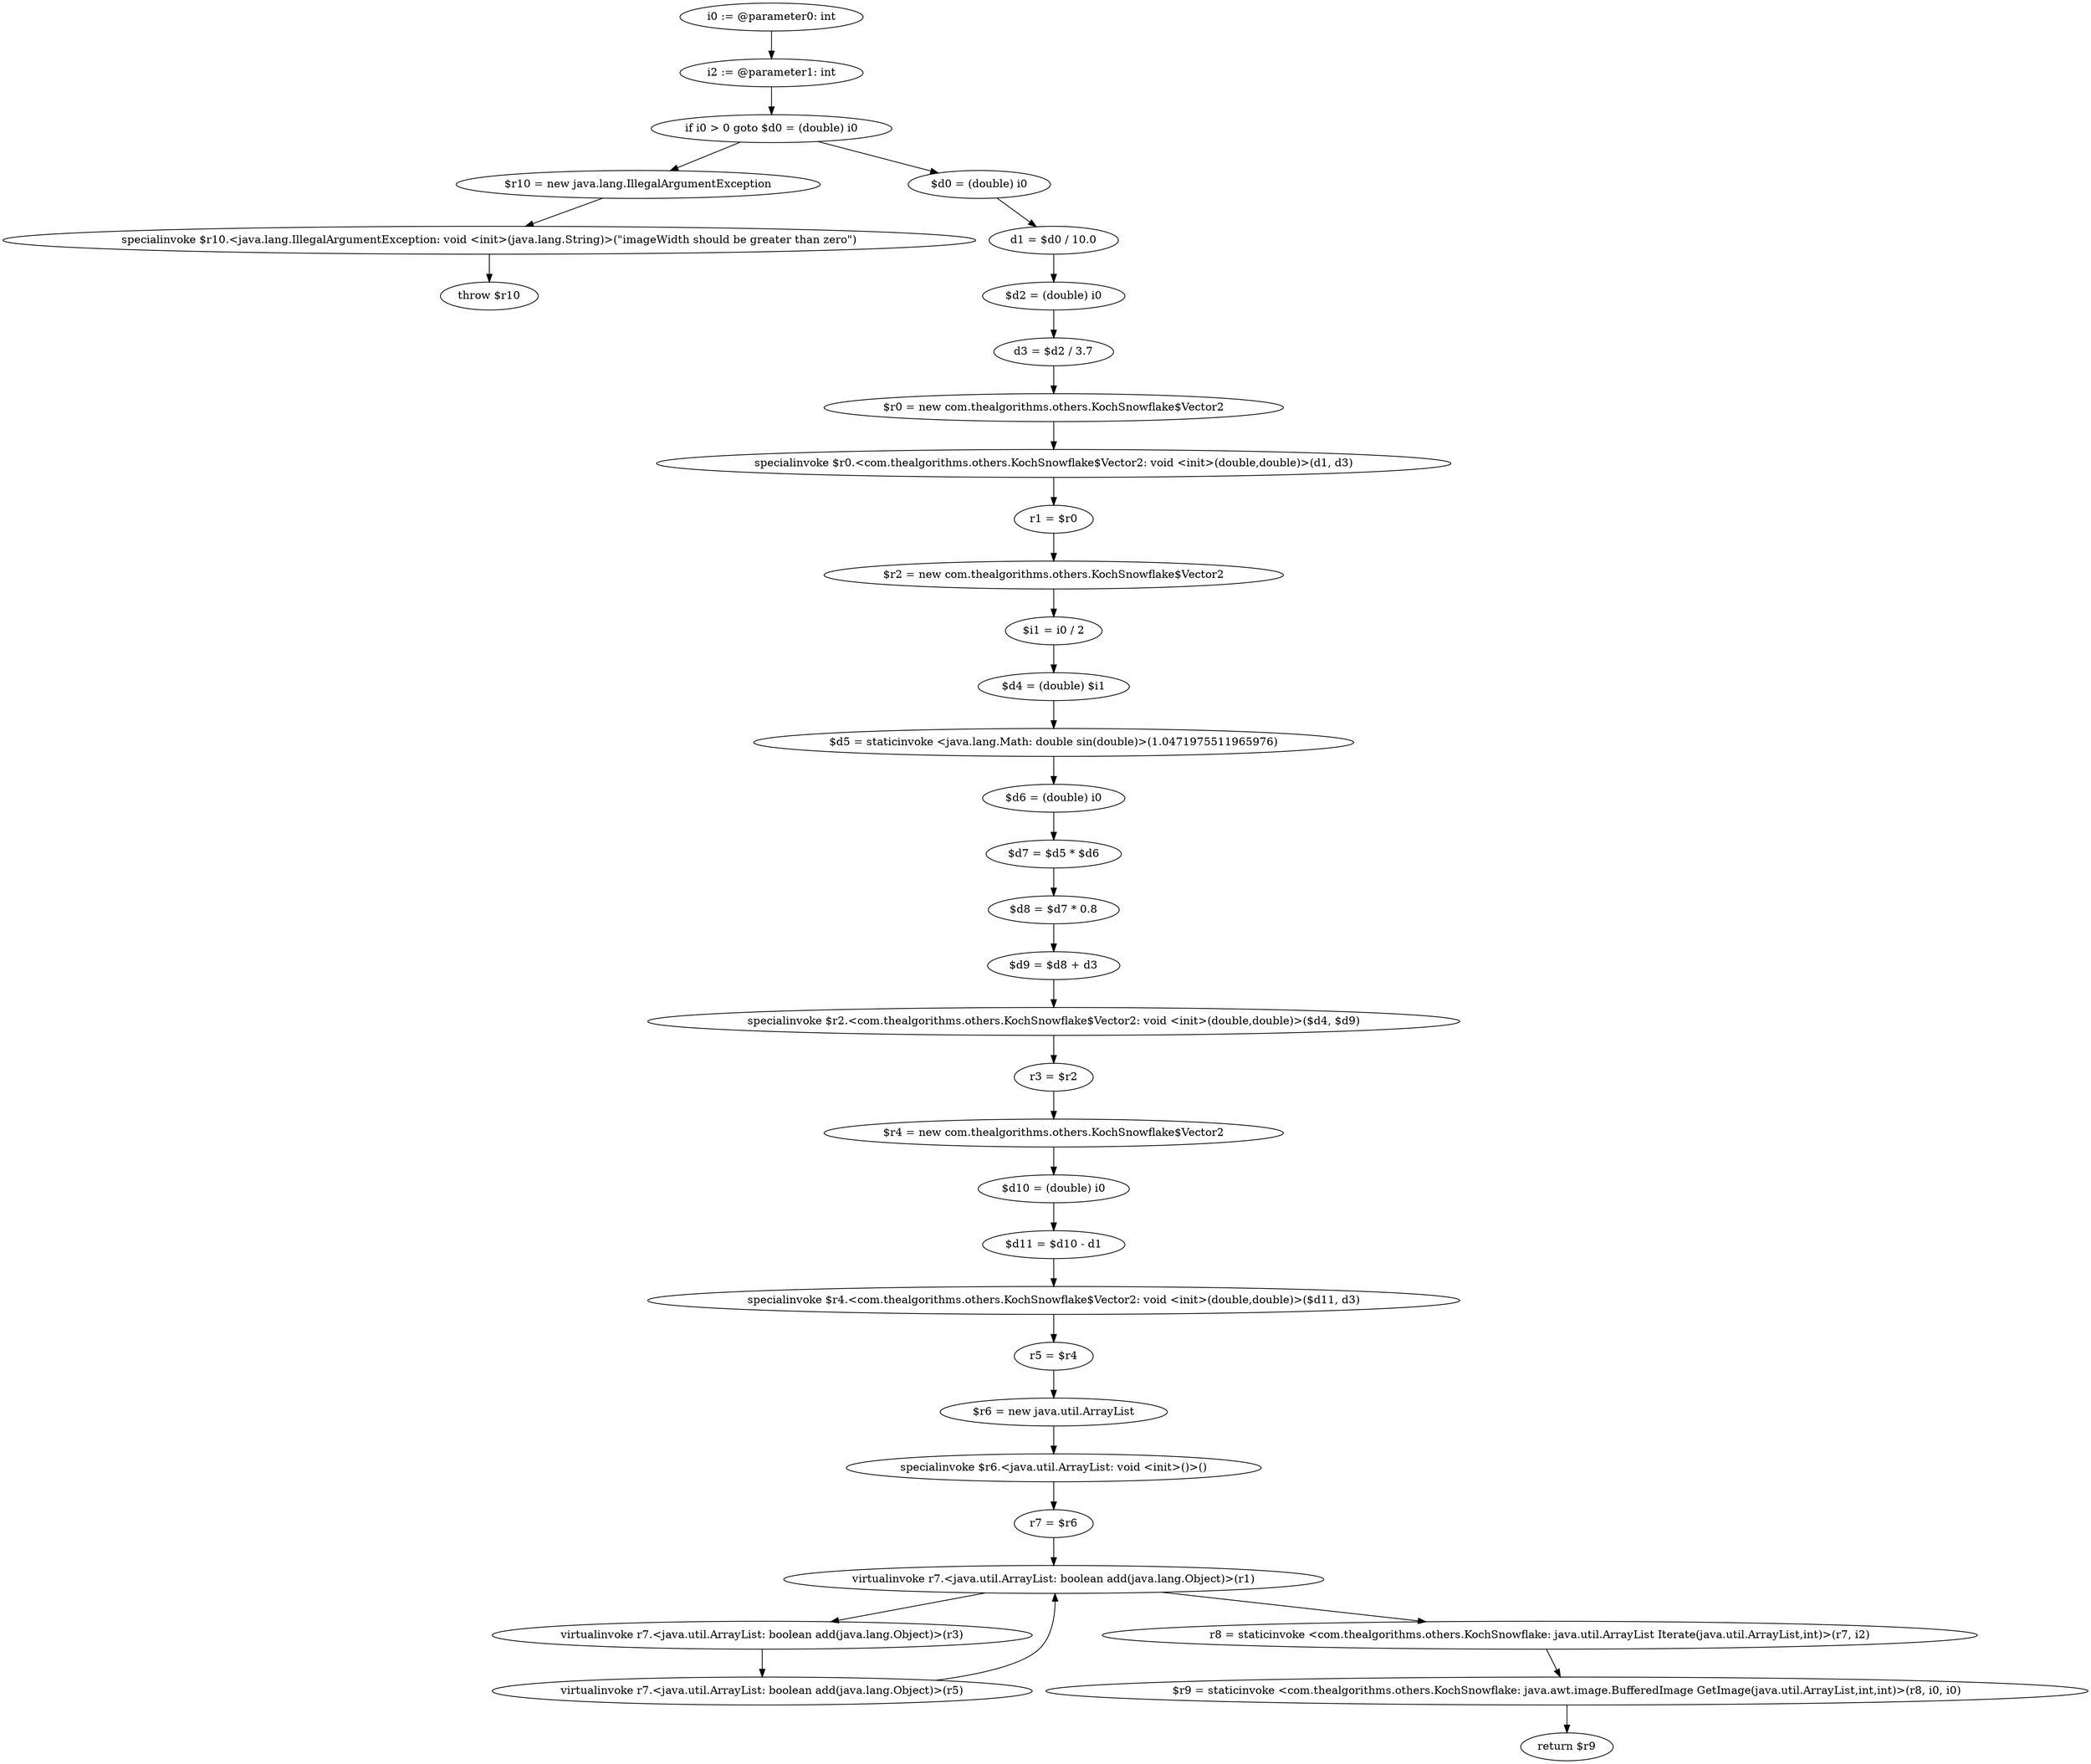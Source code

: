 digraph "unitGraph" {
    "i0 := @parameter0: int"
    "i2 := @parameter1: int"
    "if i0 > 0 goto $d0 = (double) i0"
    "$r10 = new java.lang.IllegalArgumentException"
    "specialinvoke $r10.<java.lang.IllegalArgumentException: void <init>(java.lang.String)>(\"imageWidth should be greater than zero\")"
    "throw $r10"
    "$d0 = (double) i0"
    "d1 = $d0 / 10.0"
    "$d2 = (double) i0"
    "d3 = $d2 / 3.7"
    "$r0 = new com.thealgorithms.others.KochSnowflake$Vector2"
    "specialinvoke $r0.<com.thealgorithms.others.KochSnowflake$Vector2: void <init>(double,double)>(d1, d3)"
    "r1 = $r0"
    "$r2 = new com.thealgorithms.others.KochSnowflake$Vector2"
    "$i1 = i0 / 2"
    "$d4 = (double) $i1"
    "$d5 = staticinvoke <java.lang.Math: double sin(double)>(1.0471975511965976)"
    "$d6 = (double) i0"
    "$d7 = $d5 * $d6"
    "$d8 = $d7 * 0.8"
    "$d9 = $d8 + d3"
    "specialinvoke $r2.<com.thealgorithms.others.KochSnowflake$Vector2: void <init>(double,double)>($d4, $d9)"
    "r3 = $r2"
    "$r4 = new com.thealgorithms.others.KochSnowflake$Vector2"
    "$d10 = (double) i0"
    "$d11 = $d10 - d1"
    "specialinvoke $r4.<com.thealgorithms.others.KochSnowflake$Vector2: void <init>(double,double)>($d11, d3)"
    "r5 = $r4"
    "$r6 = new java.util.ArrayList"
    "specialinvoke $r6.<java.util.ArrayList: void <init>()>()"
    "r7 = $r6"
    "virtualinvoke r7.<java.util.ArrayList: boolean add(java.lang.Object)>(r1)"
    "virtualinvoke r7.<java.util.ArrayList: boolean add(java.lang.Object)>(r3)"
    "virtualinvoke r7.<java.util.ArrayList: boolean add(java.lang.Object)>(r5)"
    "r8 = staticinvoke <com.thealgorithms.others.KochSnowflake: java.util.ArrayList Iterate(java.util.ArrayList,int)>(r7, i2)"
    "$r9 = staticinvoke <com.thealgorithms.others.KochSnowflake: java.awt.image.BufferedImage GetImage(java.util.ArrayList,int,int)>(r8, i0, i0)"
    "return $r9"
    "i0 := @parameter0: int"->"i2 := @parameter1: int";
    "i2 := @parameter1: int"->"if i0 > 0 goto $d0 = (double) i0";
    "if i0 > 0 goto $d0 = (double) i0"->"$r10 = new java.lang.IllegalArgumentException";
    "if i0 > 0 goto $d0 = (double) i0"->"$d0 = (double) i0";
    "$r10 = new java.lang.IllegalArgumentException"->"specialinvoke $r10.<java.lang.IllegalArgumentException: void <init>(java.lang.String)>(\"imageWidth should be greater than zero\")";
    "specialinvoke $r10.<java.lang.IllegalArgumentException: void <init>(java.lang.String)>(\"imageWidth should be greater than zero\")"->"throw $r10";
    "$d0 = (double) i0"->"d1 = $d0 / 10.0";
    "d1 = $d0 / 10.0"->"$d2 = (double) i0";
    "$d2 = (double) i0"->"d3 = $d2 / 3.7";
    "d3 = $d2 / 3.7"->"$r0 = new com.thealgorithms.others.KochSnowflake$Vector2";
    "$r0 = new com.thealgorithms.others.KochSnowflake$Vector2"->"specialinvoke $r0.<com.thealgorithms.others.KochSnowflake$Vector2: void <init>(double,double)>(d1, d3)";
    "specialinvoke $r0.<com.thealgorithms.others.KochSnowflake$Vector2: void <init>(double,double)>(d1, d3)"->"r1 = $r0";
    "r1 = $r0"->"$r2 = new com.thealgorithms.others.KochSnowflake$Vector2";
    "$r2 = new com.thealgorithms.others.KochSnowflake$Vector2"->"$i1 = i0 / 2";
    "$i1 = i0 / 2"->"$d4 = (double) $i1";
    "$d4 = (double) $i1"->"$d5 = staticinvoke <java.lang.Math: double sin(double)>(1.0471975511965976)";
    "$d5 = staticinvoke <java.lang.Math: double sin(double)>(1.0471975511965976)"->"$d6 = (double) i0";
    "$d6 = (double) i0"->"$d7 = $d5 * $d6";
    "$d7 = $d5 * $d6"->"$d8 = $d7 * 0.8";
    "$d8 = $d7 * 0.8"->"$d9 = $d8 + d3";
    "$d9 = $d8 + d3"->"specialinvoke $r2.<com.thealgorithms.others.KochSnowflake$Vector2: void <init>(double,double)>($d4, $d9)";
    "specialinvoke $r2.<com.thealgorithms.others.KochSnowflake$Vector2: void <init>(double,double)>($d4, $d9)"->"r3 = $r2";
    "r3 = $r2"->"$r4 = new com.thealgorithms.others.KochSnowflake$Vector2";
    "$r4 = new com.thealgorithms.others.KochSnowflake$Vector2"->"$d10 = (double) i0";
    "$d10 = (double) i0"->"$d11 = $d10 - d1";
    "$d11 = $d10 - d1"->"specialinvoke $r4.<com.thealgorithms.others.KochSnowflake$Vector2: void <init>(double,double)>($d11, d3)";
    "specialinvoke $r4.<com.thealgorithms.others.KochSnowflake$Vector2: void <init>(double,double)>($d11, d3)"->"r5 = $r4";
    "r5 = $r4"->"$r6 = new java.util.ArrayList";
    "$r6 = new java.util.ArrayList"->"specialinvoke $r6.<java.util.ArrayList: void <init>()>()";
    "specialinvoke $r6.<java.util.ArrayList: void <init>()>()"->"r7 = $r6";
    "r7 = $r6"->"virtualinvoke r7.<java.util.ArrayList: boolean add(java.lang.Object)>(r1)";
    "virtualinvoke r7.<java.util.ArrayList: boolean add(java.lang.Object)>(r1)"->"virtualinvoke r7.<java.util.ArrayList: boolean add(java.lang.Object)>(r3)";
    "virtualinvoke r7.<java.util.ArrayList: boolean add(java.lang.Object)>(r3)"->"virtualinvoke r7.<java.util.ArrayList: boolean add(java.lang.Object)>(r5)";
    "virtualinvoke r7.<java.util.ArrayList: boolean add(java.lang.Object)>(r5)"->"virtualinvoke r7.<java.util.ArrayList: boolean add(java.lang.Object)>(r1)";
    "virtualinvoke r7.<java.util.ArrayList: boolean add(java.lang.Object)>(r1)"->"r8 = staticinvoke <com.thealgorithms.others.KochSnowflake: java.util.ArrayList Iterate(java.util.ArrayList,int)>(r7, i2)";
    "r8 = staticinvoke <com.thealgorithms.others.KochSnowflake: java.util.ArrayList Iterate(java.util.ArrayList,int)>(r7, i2)"->"$r9 = staticinvoke <com.thealgorithms.others.KochSnowflake: java.awt.image.BufferedImage GetImage(java.util.ArrayList,int,int)>(r8, i0, i0)";
    "$r9 = staticinvoke <com.thealgorithms.others.KochSnowflake: java.awt.image.BufferedImage GetImage(java.util.ArrayList,int,int)>(r8, i0, i0)"->"return $r9";
}
